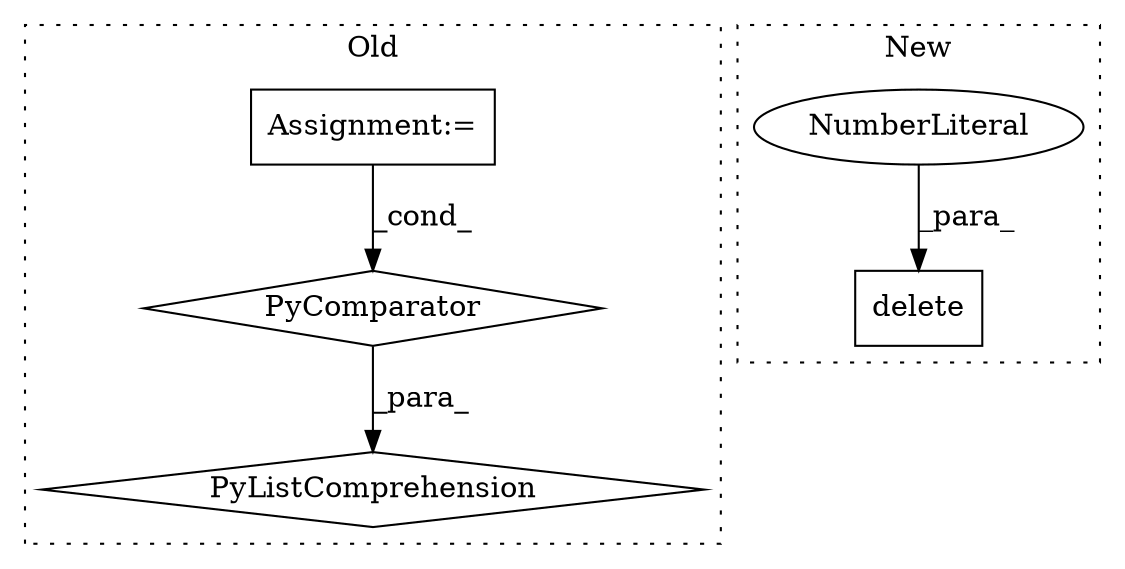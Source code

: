 digraph G {
subgraph cluster0 {
1 [label="PyListComprehension" a="109" s="9948" l="146" shape="diamond"];
3 [label="Assignment:=" a="7" s="10012" l="74" shape="box"];
4 [label="PyComparator" a="113" s="10012" l="74" shape="diamond"];
label = "Old";
style="dotted";
}
subgraph cluster1 {
2 [label="delete" a="32" s="10142,10175" l="7,1" shape="box"];
5 [label="NumberLiteral" a="34" s="10174" l="1" shape="ellipse"];
label = "New";
style="dotted";
}
3 -> 4 [label="_cond_"];
4 -> 1 [label="_para_"];
5 -> 2 [label="_para_"];
}
